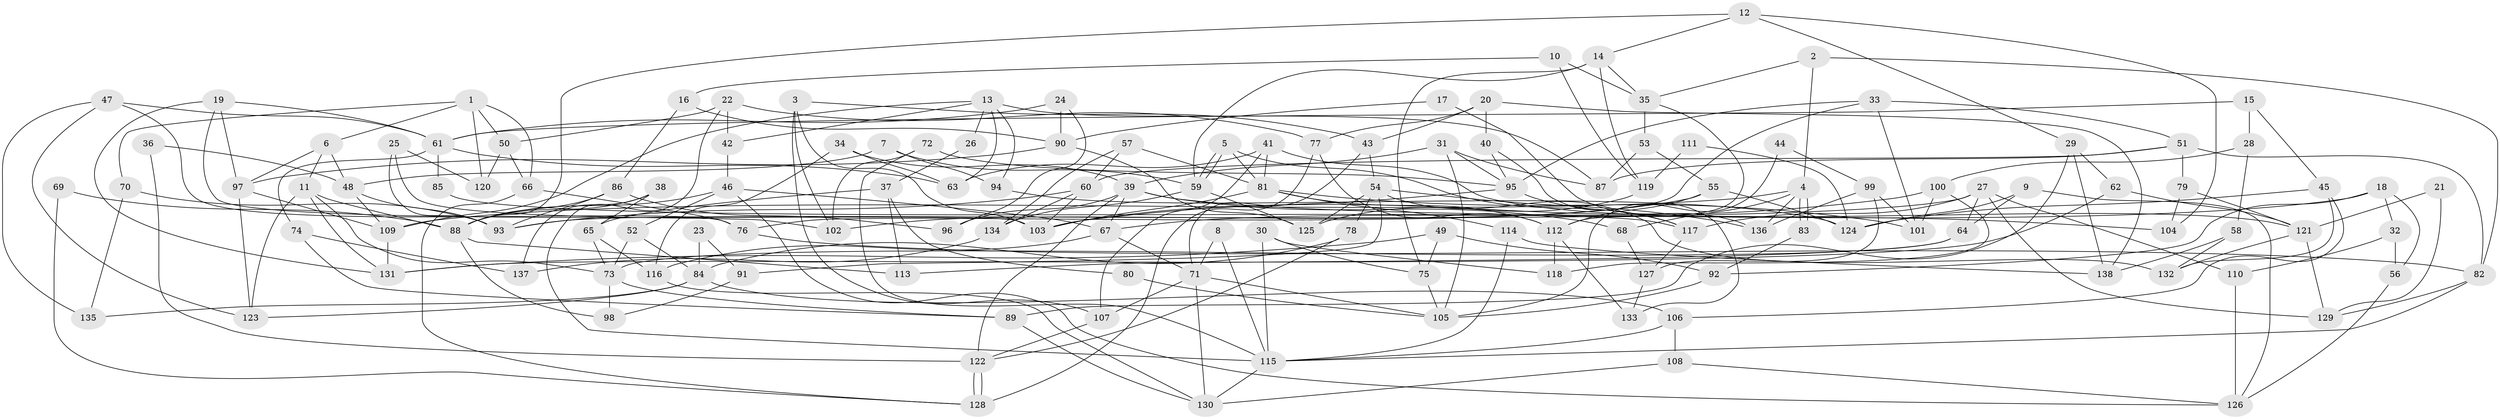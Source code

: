 // Generated by graph-tools (version 1.1) at 2025/15/03/09/25 04:15:18]
// undirected, 138 vertices, 276 edges
graph export_dot {
graph [start="1"]
  node [color=gray90,style=filled];
  1;
  2;
  3;
  4;
  5;
  6;
  7;
  8;
  9;
  10;
  11;
  12;
  13;
  14;
  15;
  16;
  17;
  18;
  19;
  20;
  21;
  22;
  23;
  24;
  25;
  26;
  27;
  28;
  29;
  30;
  31;
  32;
  33;
  34;
  35;
  36;
  37;
  38;
  39;
  40;
  41;
  42;
  43;
  44;
  45;
  46;
  47;
  48;
  49;
  50;
  51;
  52;
  53;
  54;
  55;
  56;
  57;
  58;
  59;
  60;
  61;
  62;
  63;
  64;
  65;
  66;
  67;
  68;
  69;
  70;
  71;
  72;
  73;
  74;
  75;
  76;
  77;
  78;
  79;
  80;
  81;
  82;
  83;
  84;
  85;
  86;
  87;
  88;
  89;
  90;
  91;
  92;
  93;
  94;
  95;
  96;
  97;
  98;
  99;
  100;
  101;
  102;
  103;
  104;
  105;
  106;
  107;
  108;
  109;
  110;
  111;
  112;
  113;
  114;
  115;
  116;
  117;
  118;
  119;
  120;
  121;
  122;
  123;
  124;
  125;
  126;
  127;
  128;
  129;
  130;
  131;
  132;
  133;
  134;
  135;
  136;
  137;
  138;
  1 -- 50;
  1 -- 70;
  1 -- 6;
  1 -- 66;
  1 -- 120;
  2 -- 82;
  2 -- 4;
  2 -- 35;
  3 -- 103;
  3 -- 43;
  3 -- 102;
  3 -- 107;
  4 -- 83;
  4 -- 83;
  4 -- 109;
  4 -- 68;
  4 -- 136;
  5 -- 59;
  5 -- 59;
  5 -- 81;
  5 -- 117;
  6 -- 48;
  6 -- 11;
  6 -- 97;
  7 -- 59;
  7 -- 48;
  7 -- 94;
  8 -- 115;
  8 -- 71;
  9 -- 124;
  9 -- 126;
  9 -- 64;
  10 -- 35;
  10 -- 16;
  10 -- 119;
  11 -- 88;
  11 -- 73;
  11 -- 123;
  11 -- 131;
  12 -- 104;
  12 -- 29;
  12 -- 14;
  12 -- 88;
  13 -- 109;
  13 -- 87;
  13 -- 26;
  13 -- 42;
  13 -- 63;
  13 -- 94;
  14 -- 119;
  14 -- 35;
  14 -- 59;
  14 -- 75;
  15 -- 61;
  15 -- 45;
  15 -- 28;
  16 -- 86;
  16 -- 90;
  17 -- 90;
  17 -- 136;
  18 -- 67;
  18 -- 32;
  18 -- 56;
  18 -- 92;
  19 -- 131;
  19 -- 103;
  19 -- 61;
  19 -- 97;
  20 -- 138;
  20 -- 40;
  20 -- 43;
  20 -- 77;
  21 -- 121;
  21 -- 129;
  22 -- 50;
  22 -- 77;
  22 -- 42;
  22 -- 115;
  23 -- 91;
  23 -- 84;
  24 -- 90;
  24 -- 61;
  24 -- 96;
  25 -- 93;
  25 -- 102;
  25 -- 120;
  26 -- 37;
  27 -- 93;
  27 -- 117;
  27 -- 64;
  27 -- 110;
  27 -- 129;
  28 -- 100;
  28 -- 58;
  29 -- 89;
  29 -- 138;
  29 -- 62;
  30 -- 75;
  30 -- 115;
  30 -- 118;
  31 -- 39;
  31 -- 87;
  31 -- 95;
  31 -- 105;
  32 -- 110;
  32 -- 56;
  33 -- 95;
  33 -- 76;
  33 -- 51;
  33 -- 101;
  34 -- 63;
  34 -- 39;
  34 -- 116;
  35 -- 53;
  35 -- 112;
  36 -- 122;
  36 -- 48;
  37 -- 113;
  37 -- 65;
  37 -- 80;
  38 -- 137;
  38 -- 65;
  38 -- 88;
  39 -- 68;
  39 -- 67;
  39 -- 96;
  39 -- 104;
  39 -- 122;
  40 -- 133;
  40 -- 95;
  41 -- 121;
  41 -- 107;
  41 -- 63;
  41 -- 81;
  42 -- 46;
  43 -- 71;
  43 -- 54;
  44 -- 99;
  44 -- 105;
  45 -- 106;
  45 -- 132;
  45 -- 124;
  46 -- 88;
  46 -- 52;
  46 -- 67;
  46 -- 126;
  47 -- 123;
  47 -- 61;
  47 -- 76;
  47 -- 135;
  48 -- 93;
  48 -- 109;
  49 -- 75;
  49 -- 92;
  49 -- 131;
  50 -- 120;
  50 -- 66;
  51 -- 82;
  51 -- 60;
  51 -- 79;
  51 -- 87;
  52 -- 73;
  52 -- 84;
  53 -- 55;
  53 -- 87;
  54 -- 78;
  54 -- 91;
  54 -- 125;
  54 -- 132;
  54 -- 136;
  55 -- 124;
  55 -- 112;
  55 -- 102;
  56 -- 126;
  57 -- 60;
  57 -- 134;
  57 -- 81;
  58 -- 132;
  58 -- 138;
  59 -- 125;
  59 -- 134;
  60 -- 103;
  60 -- 93;
  60 -- 134;
  61 -- 63;
  61 -- 74;
  61 -- 85;
  62 -- 131;
  62 -- 121;
  64 -- 73;
  64 -- 113;
  65 -- 116;
  65 -- 73;
  66 -- 128;
  66 -- 76;
  67 -- 116;
  67 -- 71;
  68 -- 127;
  69 -- 88;
  69 -- 128;
  70 -- 135;
  70 -- 93;
  71 -- 107;
  71 -- 105;
  71 -- 130;
  72 -- 102;
  72 -- 95;
  72 -- 115;
  73 -- 89;
  73 -- 98;
  74 -- 89;
  74 -- 137;
  75 -- 105;
  76 -- 82;
  77 -- 112;
  77 -- 128;
  78 -- 84;
  78 -- 122;
  79 -- 121;
  79 -- 104;
  80 -- 105;
  81 -- 101;
  81 -- 103;
  81 -- 112;
  81 -- 114;
  82 -- 115;
  82 -- 129;
  83 -- 92;
  84 -- 123;
  84 -- 106;
  84 -- 135;
  85 -- 117;
  86 -- 88;
  86 -- 96;
  86 -- 93;
  88 -- 98;
  88 -- 113;
  89 -- 130;
  90 -- 97;
  90 -- 125;
  91 -- 98;
  92 -- 105;
  94 -- 124;
  95 -- 103;
  95 -- 117;
  97 -- 109;
  97 -- 123;
  99 -- 136;
  99 -- 101;
  99 -- 127;
  100 -- 101;
  100 -- 118;
  100 -- 103;
  106 -- 115;
  106 -- 108;
  107 -- 122;
  108 -- 130;
  108 -- 126;
  109 -- 131;
  110 -- 126;
  111 -- 124;
  111 -- 119;
  112 -- 118;
  112 -- 133;
  114 -- 115;
  114 -- 138;
  115 -- 130;
  116 -- 130;
  117 -- 127;
  119 -- 125;
  121 -- 129;
  121 -- 132;
  122 -- 128;
  122 -- 128;
  127 -- 133;
  134 -- 137;
}
